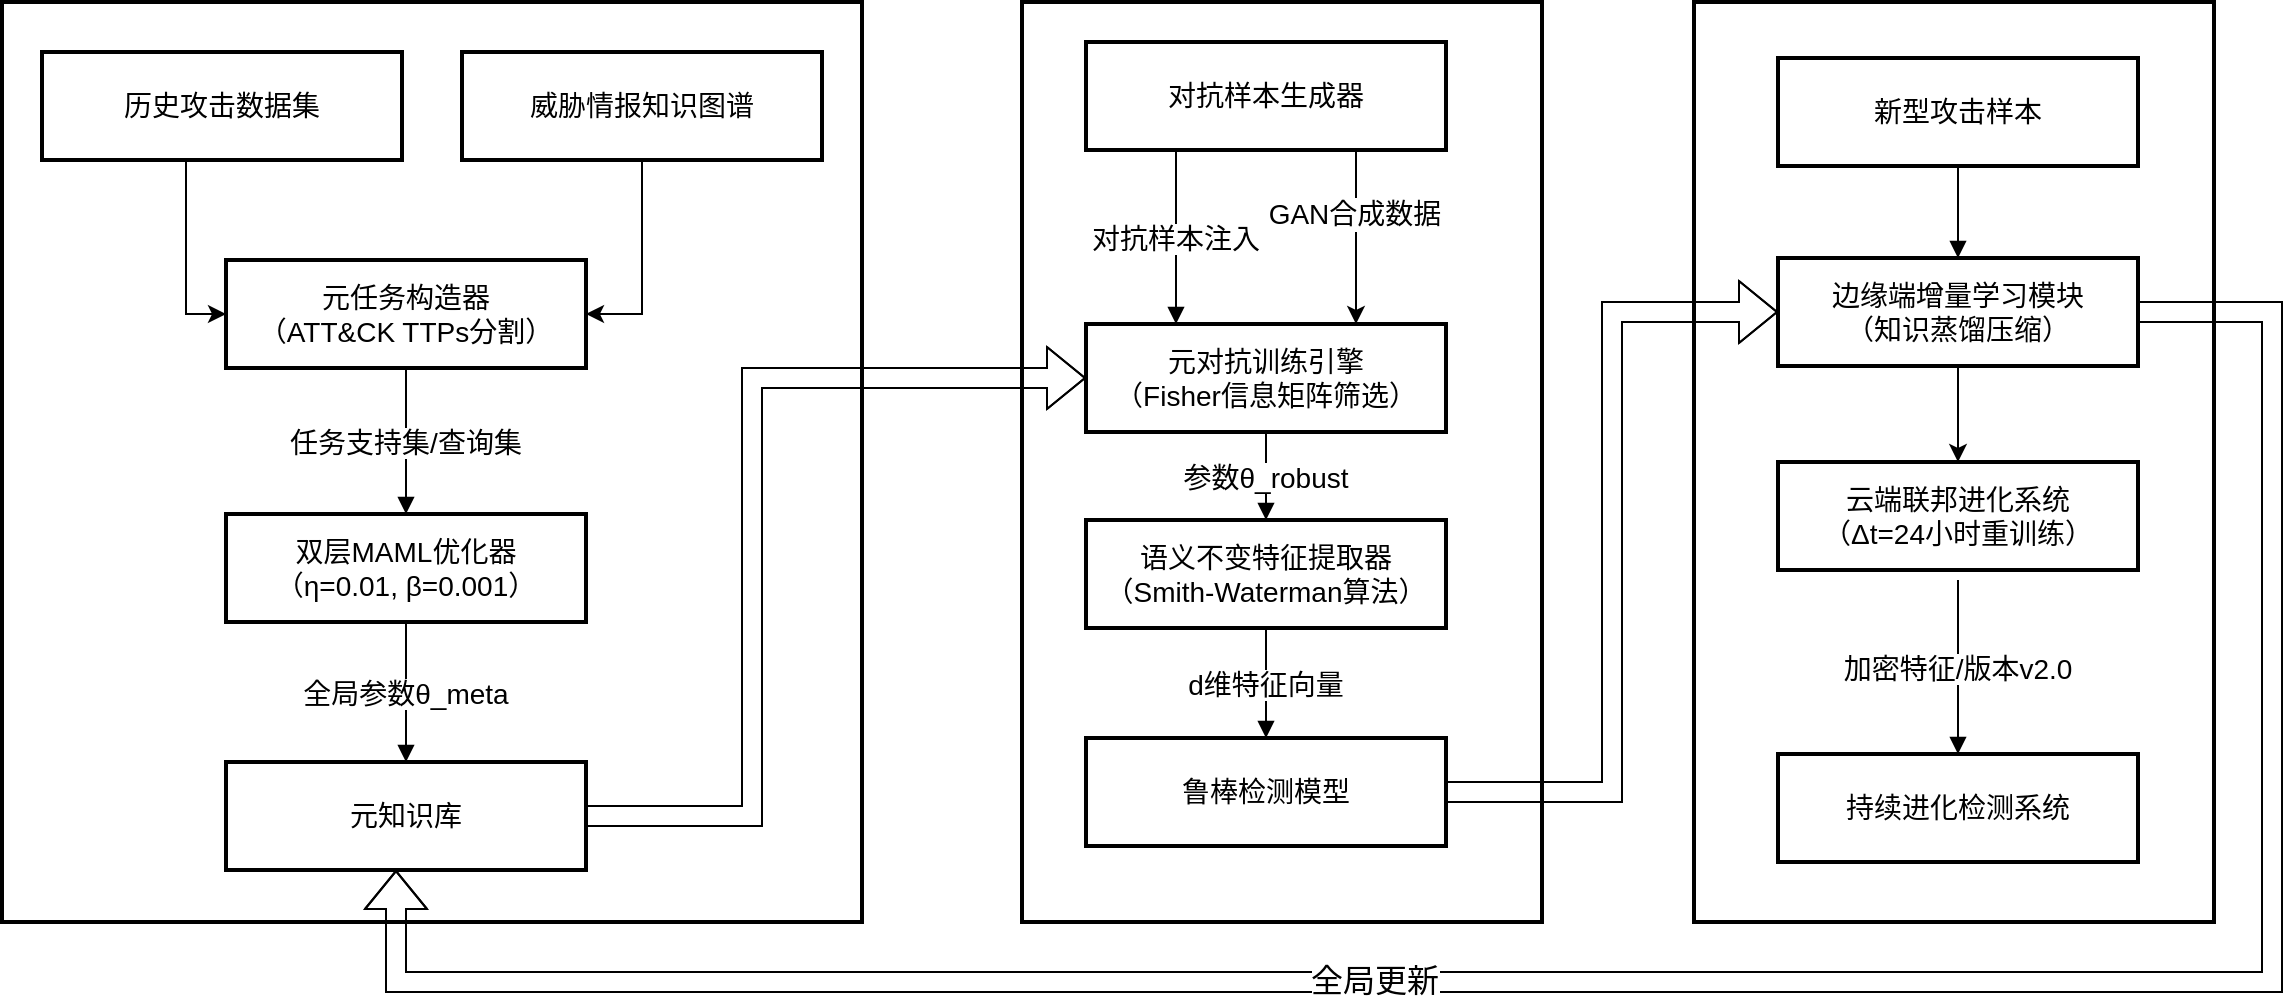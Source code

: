 <mxfile version="26.1.0">
  <diagram name="第 1 页" id="IiBpwiCUb0pAsuBbF-yA">
    <mxGraphModel dx="1263" dy="937" grid="1" gridSize="10" guides="1" tooltips="1" connect="1" arrows="1" fold="1" page="1" pageScale="1" pageWidth="827" pageHeight="1169" math="0" shadow="0">
      <root>
        <mxCell id="0" />
        <mxCell id="1" parent="0" />
        <mxCell id="6nDZSmWIB0FfNVac5v39-1" value="" style="whiteSpace=wrap;strokeWidth=2;fontSize=14;" vertex="1" parent="1">
          <mxGeometry x="1061" y="360" width="260" height="460" as="geometry" />
        </mxCell>
        <mxCell id="6nDZSmWIB0FfNVac5v39-2" value="" style="whiteSpace=wrap;strokeWidth=2;fontSize=14;" vertex="1" parent="1">
          <mxGeometry x="725" y="360" width="260" height="460" as="geometry" />
        </mxCell>
        <mxCell id="6nDZSmWIB0FfNVac5v39-3" value="" style="whiteSpace=wrap;strokeWidth=2;fontSize=14;" vertex="1" parent="1">
          <mxGeometry x="215" y="360" width="430" height="460" as="geometry" />
        </mxCell>
        <mxCell id="6nDZSmWIB0FfNVac5v39-63" style="edgeStyle=orthogonalEdgeStyle;rounded=0;orthogonalLoop=1;jettySize=auto;html=1;entryX=0;entryY=0.5;entryDx=0;entryDy=0;fontSize=14;" edge="1" parent="1" source="6nDZSmWIB0FfNVac5v39-4" target="6nDZSmWIB0FfNVac5v39-5">
          <mxGeometry relative="1" as="geometry">
            <Array as="points">
              <mxPoint x="307" y="516" />
            </Array>
          </mxGeometry>
        </mxCell>
        <mxCell id="6nDZSmWIB0FfNVac5v39-4" value="历史攻击数据集" style="whiteSpace=wrap;strokeWidth=2;fontSize=14;" vertex="1" parent="1">
          <mxGeometry x="235" y="385" width="180" height="54" as="geometry" />
        </mxCell>
        <mxCell id="6nDZSmWIB0FfNVac5v39-5" value="元任务构造器&#xa;（ATT&amp;CK TTPs分割）" style="whiteSpace=wrap;strokeWidth=2;fontSize=14;" vertex="1" parent="1">
          <mxGeometry x="327" y="489" width="180" height="54" as="geometry" />
        </mxCell>
        <mxCell id="6nDZSmWIB0FfNVac5v39-64" style="edgeStyle=orthogonalEdgeStyle;rounded=0;orthogonalLoop=1;jettySize=auto;html=1;entryX=1;entryY=0.5;entryDx=0;entryDy=0;fontSize=14;" edge="1" parent="1" source="6nDZSmWIB0FfNVac5v39-6" target="6nDZSmWIB0FfNVac5v39-5">
          <mxGeometry relative="1" as="geometry" />
        </mxCell>
        <mxCell id="6nDZSmWIB0FfNVac5v39-6" value="威胁情报知识图谱" style="whiteSpace=wrap;strokeWidth=2;fontSize=14;" vertex="1" parent="1">
          <mxGeometry x="445" y="385" width="180" height="54" as="geometry" />
        </mxCell>
        <mxCell id="6nDZSmWIB0FfNVac5v39-7" value="双层MAML优化器&#xa;（η=0.01, β=0.001）" style="whiteSpace=wrap;strokeWidth=2;fontSize=14;" vertex="1" parent="1">
          <mxGeometry x="327" y="616" width="180" height="54" as="geometry" />
        </mxCell>
        <mxCell id="6nDZSmWIB0FfNVac5v39-70" style="edgeStyle=orthogonalEdgeStyle;rounded=0;orthogonalLoop=1;jettySize=auto;html=1;entryX=0;entryY=0.5;entryDx=0;entryDy=0;shape=flexArrow;fontSize=14;" edge="1" parent="1" source="6nDZSmWIB0FfNVac5v39-8" target="6nDZSmWIB0FfNVac5v39-9">
          <mxGeometry relative="1" as="geometry">
            <Array as="points">
              <mxPoint x="590" y="767" />
              <mxPoint x="590" y="548" />
            </Array>
          </mxGeometry>
        </mxCell>
        <mxCell id="6nDZSmWIB0FfNVac5v39-8" value="元知识库" style="whiteSpace=wrap;strokeWidth=2;fontSize=14;" vertex="1" parent="1">
          <mxGeometry x="327" y="740" width="180" height="54" as="geometry" />
        </mxCell>
        <mxCell id="6nDZSmWIB0FfNVac5v39-9" value="元对抗训练引擎&#xa;（Fisher信息矩阵筛选）" style="whiteSpace=wrap;strokeWidth=2;fontSize=14;" vertex="1" parent="1">
          <mxGeometry x="757" y="521" width="180" height="54" as="geometry" />
        </mxCell>
        <mxCell id="6nDZSmWIB0FfNVac5v39-65" style="edgeStyle=orthogonalEdgeStyle;rounded=0;orthogonalLoop=1;jettySize=auto;html=1;entryX=0.75;entryY=0;entryDx=0;entryDy=0;exitX=0.75;exitY=1;exitDx=0;exitDy=0;fontSize=14;" edge="1" parent="1" source="6nDZSmWIB0FfNVac5v39-10" target="6nDZSmWIB0FfNVac5v39-9">
          <mxGeometry relative="1" as="geometry" />
        </mxCell>
        <mxCell id="6nDZSmWIB0FfNVac5v39-66" value="GAN合成数据" style="edgeLabel;html=1;align=center;verticalAlign=middle;resizable=0;points=[];fontSize=14;" vertex="1" connectable="0" parent="6nDZSmWIB0FfNVac5v39-65">
          <mxGeometry x="-0.28" y="-1" relative="1" as="geometry">
            <mxPoint as="offset" />
          </mxGeometry>
        </mxCell>
        <mxCell id="6nDZSmWIB0FfNVac5v39-10" value="对抗样本生成器" style="whiteSpace=wrap;strokeWidth=2;fontSize=14;" vertex="1" parent="1">
          <mxGeometry x="757" y="380" width="180" height="54" as="geometry" />
        </mxCell>
        <mxCell id="6nDZSmWIB0FfNVac5v39-11" value="语义不变特征提取器&#xa;（Smith-Waterman算法）" style="whiteSpace=wrap;strokeWidth=2;fontSize=14;" vertex="1" parent="1">
          <mxGeometry x="757" y="619" width="180" height="54" as="geometry" />
        </mxCell>
        <mxCell id="6nDZSmWIB0FfNVac5v39-71" style="edgeStyle=orthogonalEdgeStyle;rounded=0;orthogonalLoop=1;jettySize=auto;html=1;entryX=0;entryY=0.5;entryDx=0;entryDy=0;shape=flexArrow;fontSize=14;" edge="1" parent="1" source="6nDZSmWIB0FfNVac5v39-12" target="6nDZSmWIB0FfNVac5v39-14">
          <mxGeometry relative="1" as="geometry" />
        </mxCell>
        <mxCell id="6nDZSmWIB0FfNVac5v39-12" value="鲁棒检测模型" style="whiteSpace=wrap;strokeWidth=2;fontSize=14;" vertex="1" parent="1">
          <mxGeometry x="757" y="728" width="180" height="54" as="geometry" />
        </mxCell>
        <mxCell id="6nDZSmWIB0FfNVac5v39-13" value="新型攻击样本" style="whiteSpace=wrap;strokeWidth=2;fontSize=14;" vertex="1" parent="1">
          <mxGeometry x="1103" y="388" width="180" height="54" as="geometry" />
        </mxCell>
        <mxCell id="6nDZSmWIB0FfNVac5v39-69" style="edgeStyle=orthogonalEdgeStyle;rounded=0;orthogonalLoop=1;jettySize=auto;html=1;entryX=0.5;entryY=0;entryDx=0;entryDy=0;fontSize=14;" edge="1" parent="1" source="6nDZSmWIB0FfNVac5v39-14" target="6nDZSmWIB0FfNVac5v39-15">
          <mxGeometry relative="1" as="geometry" />
        </mxCell>
        <mxCell id="6nDZSmWIB0FfNVac5v39-74" style="edgeStyle=orthogonalEdgeStyle;rounded=0;orthogonalLoop=1;jettySize=auto;html=1;shape=flexArrow;fontSize=14;" edge="1" parent="1" source="6nDZSmWIB0FfNVac5v39-14" target="6nDZSmWIB0FfNVac5v39-8">
          <mxGeometry relative="1" as="geometry">
            <Array as="points">
              <mxPoint x="1350" y="515" />
              <mxPoint x="1350" y="850" />
              <mxPoint x="412" y="850" />
            </Array>
          </mxGeometry>
        </mxCell>
        <mxCell id="6nDZSmWIB0FfNVac5v39-75" value="全局更新" style="edgeLabel;html=1;align=center;verticalAlign=middle;resizable=0;points=[];fontSize=16;" vertex="1" connectable="0" parent="6nDZSmWIB0FfNVac5v39-74">
          <mxGeometry x="0.22" y="-1" relative="1" as="geometry">
            <mxPoint as="offset" />
          </mxGeometry>
        </mxCell>
        <mxCell id="6nDZSmWIB0FfNVac5v39-14" value="边缘端增量学习模块&#xa;（知识蒸馏压缩）" style="whiteSpace=wrap;strokeWidth=2;fontSize=14;" vertex="1" parent="1">
          <mxGeometry x="1103" y="488" width="180" height="54" as="geometry" />
        </mxCell>
        <mxCell id="6nDZSmWIB0FfNVac5v39-15" value="云端联邦进化系统&#xa;（Δt=24小时重训练）" style="whiteSpace=wrap;strokeWidth=2;fontSize=14;" vertex="1" parent="1">
          <mxGeometry x="1103" y="590" width="180" height="54" as="geometry" />
        </mxCell>
        <mxCell id="6nDZSmWIB0FfNVac5v39-16" value="持续进化检测系统" style="whiteSpace=wrap;strokeWidth=2;fontSize=14;" vertex="1" parent="1">
          <mxGeometry x="1103" y="736" width="180" height="54" as="geometry" />
        </mxCell>
        <mxCell id="6nDZSmWIB0FfNVac5v39-17" value="" style="whiteSpace=wrap;strokeWidth=2;fontSize=14;" vertex="1" parent="1">
          <mxGeometry x="278" y="643" as="geometry" />
        </mxCell>
        <mxCell id="6nDZSmWIB0FfNVac5v39-18" value="" style="whiteSpace=wrap;strokeWidth=2;fontSize=14;" vertex="1" parent="1">
          <mxGeometry x="226" y="794" as="geometry" />
        </mxCell>
        <mxCell id="6nDZSmWIB0FfNVac5v39-19" value="" style="whiteSpace=wrap;strokeWidth=2;fontSize=14;" vertex="1" parent="1">
          <mxGeometry x="462" y="794" as="geometry" />
        </mxCell>
        <mxCell id="6nDZSmWIB0FfNVac5v39-21" value="" style="whiteSpace=wrap;strokeWidth=2;fontSize=14;" vertex="1" parent="1">
          <mxGeometry x="716" y="673" as="geometry" />
        </mxCell>
        <mxCell id="6nDZSmWIB0FfNVac5v39-22" value="" style="whiteSpace=wrap;strokeWidth=2;fontSize=14;" vertex="1" parent="1">
          <mxGeometry x="675" y="824" as="geometry" />
        </mxCell>
        <mxCell id="6nDZSmWIB0FfNVac5v39-23" value="" style="whiteSpace=wrap;strokeWidth=2;fontSize=14;" vertex="1" parent="1">
          <mxGeometry x="905" y="824" as="geometry" />
        </mxCell>
        <mxCell id="6nDZSmWIB0FfNVac5v39-25" value="" style="whiteSpace=wrap;strokeWidth=2;fontSize=14;" vertex="1" parent="1">
          <mxGeometry x="1052" y="691" as="geometry" />
        </mxCell>
        <mxCell id="6nDZSmWIB0FfNVac5v39-26" value="" style="whiteSpace=wrap;strokeWidth=2;fontSize=14;" vertex="1" parent="1">
          <mxGeometry x="1040" y="817" as="geometry" />
        </mxCell>
        <mxCell id="6nDZSmWIB0FfNVac5v39-27" value="" style="whiteSpace=wrap;strokeWidth=2;fontSize=14;" vertex="1" parent="1">
          <mxGeometry x="1205" y="817" as="geometry" />
        </mxCell>
        <mxCell id="6nDZSmWIB0FfNVac5v39-31" value="任务支持集/查询集" style="startArrow=none;endArrow=block;exitX=0.5;exitY=1;entryX=0.5;entryY=-0.01;rounded=0;exitDx=0;exitDy=0;fontSize=14;" edge="1" parent="1" source="6nDZSmWIB0FfNVac5v39-5" target="6nDZSmWIB0FfNVac5v39-7">
          <mxGeometry relative="1" as="geometry" />
        </mxCell>
        <mxCell id="6nDZSmWIB0FfNVac5v39-32" value="全局参数θ_meta" style="startArrow=none;endArrow=block;exitX=0.5;exitY=1;entryX=0.5;entryY=0.01;rounded=0;exitDx=0;exitDy=0;fontSize=14;" edge="1" parent="1" source="6nDZSmWIB0FfNVac5v39-7" target="6nDZSmWIB0FfNVac5v39-8">
          <mxGeometry relative="1" as="geometry" />
        </mxCell>
        <mxCell id="6nDZSmWIB0FfNVac5v39-41" value="参数θ_robust" style="startArrow=none;endArrow=block;exitX=0.5;exitY=1;entryX=0.5;entryY=-0.01;rounded=0;exitDx=0;exitDy=0;fontSize=14;" edge="1" parent="1" source="6nDZSmWIB0FfNVac5v39-9" target="6nDZSmWIB0FfNVac5v39-11">
          <mxGeometry relative="1" as="geometry" />
        </mxCell>
        <mxCell id="6nDZSmWIB0FfNVac5v39-42" value="d维特征向量" style="startArrow=none;endArrow=block;exitX=0.5;exitY=1;entryX=0.5;entryY=0.01;rounded=0;exitDx=0;exitDy=0;fontSize=14;" edge="1" parent="1" source="6nDZSmWIB0FfNVac5v39-11" target="6nDZSmWIB0FfNVac5v39-12">
          <mxGeometry relative="1" as="geometry" />
        </mxCell>
        <mxCell id="6nDZSmWIB0FfNVac5v39-49" value="" style="curved=1;startArrow=none;endArrow=block;exitX=0.5;exitY=1.01;entryX=0.5;entryY=0;rounded=0;fontSize=14;" edge="1" parent="1" source="6nDZSmWIB0FfNVac5v39-13" target="6nDZSmWIB0FfNVac5v39-14">
          <mxGeometry relative="1" as="geometry">
            <Array as="points" />
          </mxGeometry>
        </mxCell>
        <mxCell id="6nDZSmWIB0FfNVac5v39-52" value="加密特征/版本v2.0" style="startArrow=none;endArrow=block;entryX=0.5;entryY=0.01;rounded=0;fontSize=14;" edge="1" parent="1" target="6nDZSmWIB0FfNVac5v39-16">
          <mxGeometry relative="1" as="geometry">
            <mxPoint x="1193" y="649" as="sourcePoint" />
          </mxGeometry>
        </mxCell>
        <mxCell id="6nDZSmWIB0FfNVac5v39-60" value="对抗样本注入" style="startArrow=none;endArrow=block;exitX=0.25;exitY=1;entryX=0.25;entryY=0;rounded=0;exitDx=0;exitDy=0;entryDx=0;entryDy=0;fontSize=14;" edge="1" parent="1" source="6nDZSmWIB0FfNVac5v39-10" target="6nDZSmWIB0FfNVac5v39-9">
          <mxGeometry relative="1" as="geometry" />
        </mxCell>
      </root>
    </mxGraphModel>
  </diagram>
</mxfile>
